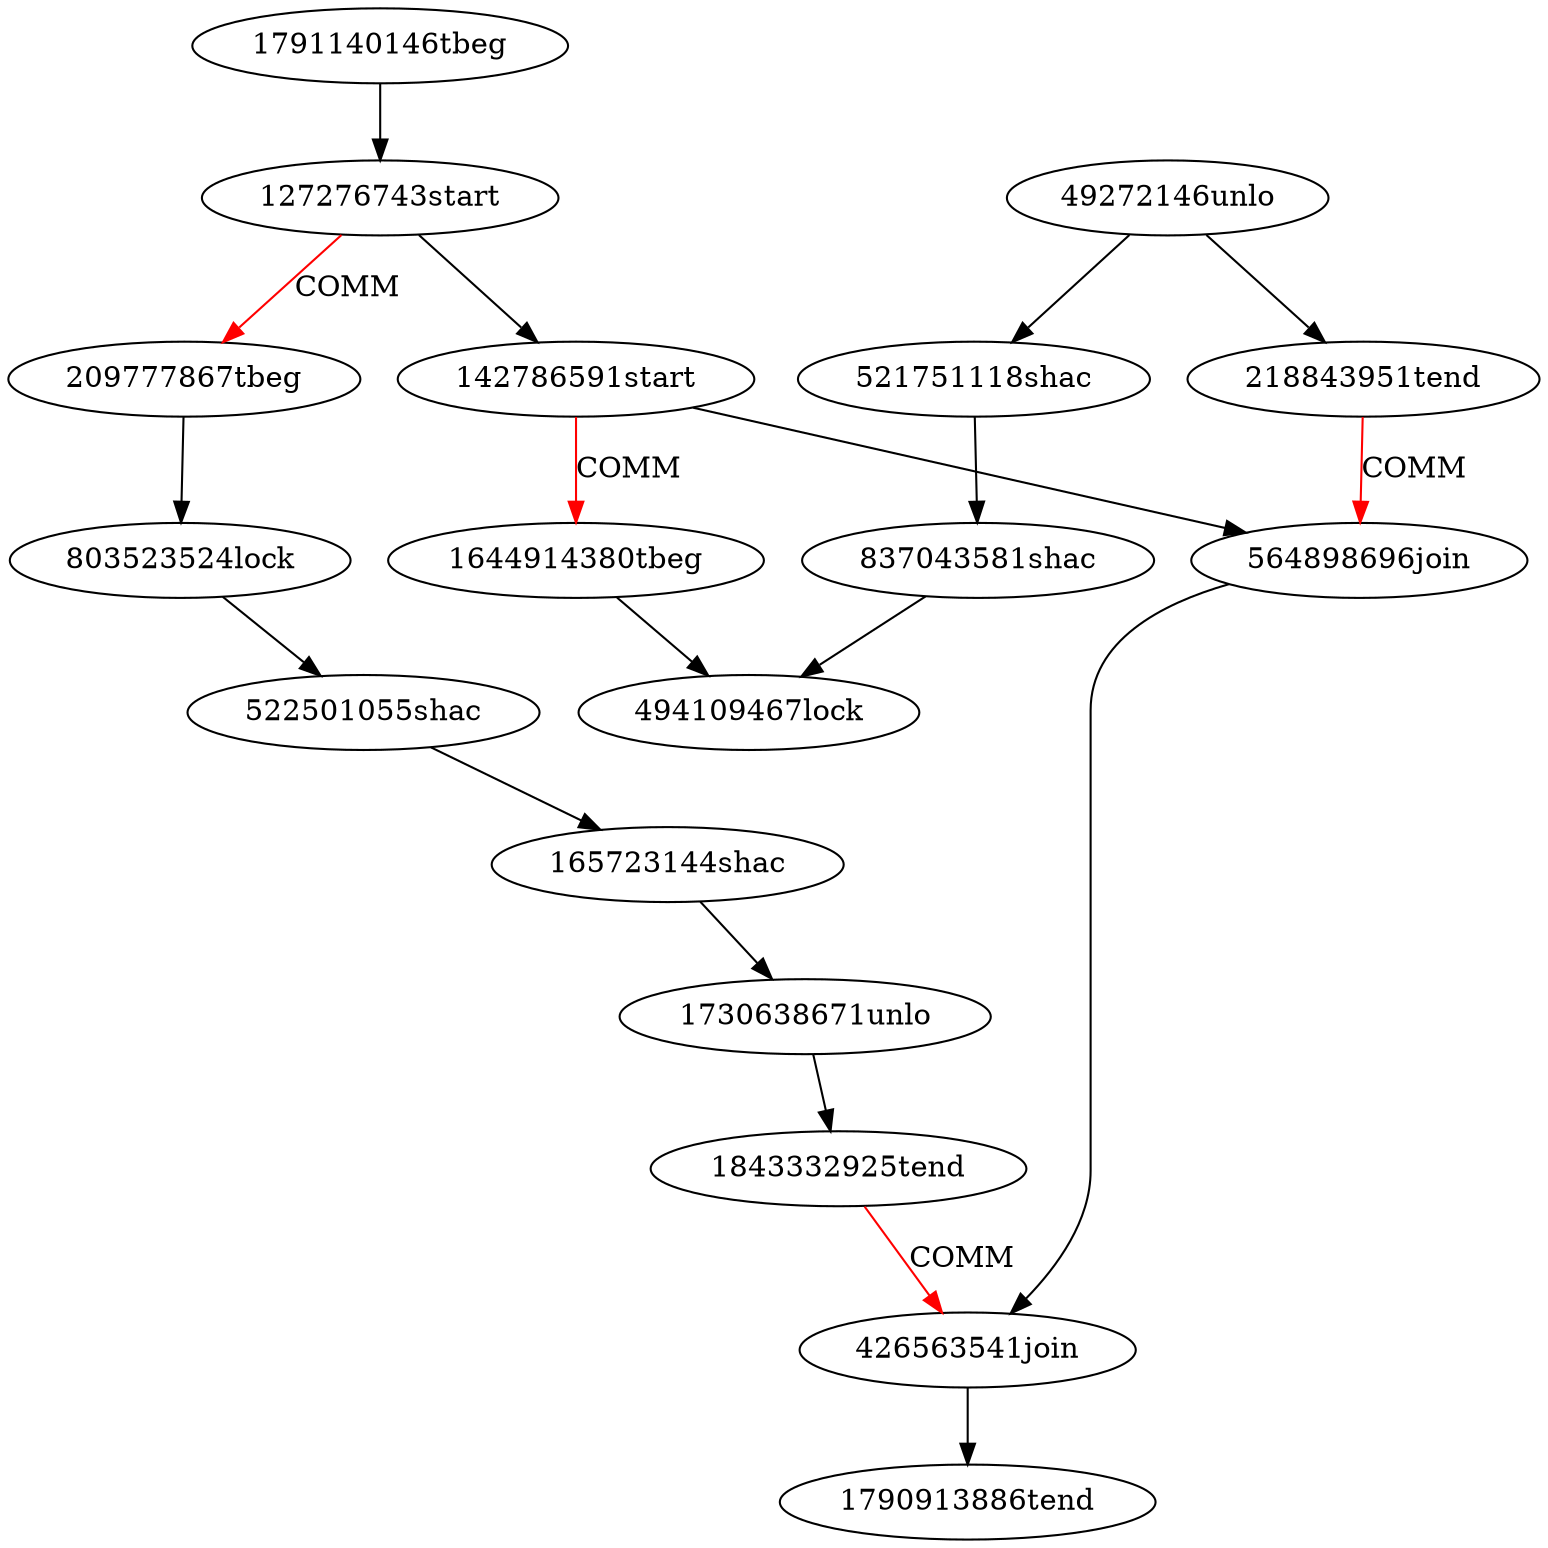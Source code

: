 digraph G {
  "1791140146tbeg";
  "127276743start";
  "142786591start";
  "209777867tbeg";
  "803523524lock";
  "522501055shac";
  "165723144shac";
  "1730638671unlo";
  "1843332925tend";
  "1644914380tbeg";
  "494109467lock";
  "837043581shac";
  "521751118shac";
  "49272146unlo";
  "218843951tend";
  "564898696join";
  "426563541join";
  "1790913886tend";
  "1791140146tbeg" -> "127276743start" [label = "", color=black];
  "127276743start" -> "142786591start" [label = "", color=black];
  "127276743start" -> "209777867tbeg" [label = "COMM", color=red];
  "209777867tbeg" -> "803523524lock" [label = "", color=black];
  "803523524lock" -> "522501055shac" [label = "", color=black];
  "522501055shac" -> "165723144shac" [label = "", color=black];
  "165723144shac" -> "1730638671unlo" [label = "", color=black];
  "1730638671unlo" -> "1843332925tend" [label = "", color=black];
  "142786591start" -> "1644914380tbeg" [label = "COMM", color=red];
  "1644914380tbeg" -> "494109467lock" [label = "", color=black];
  "49272146unlo" -> "218843951tend" [label = "", color=black];
  "142786591start" -> "564898696join" [label = "", color=black];
  "218843951tend" -> "564898696join" [label = "COMM", color=red];
  "564898696join" -> "426563541join" [label = "", color=black];
  "1843332925tend" -> "426563541join" [label = "COMM", color=red];
  "426563541join" -> "1790913886tend" [label = "", color=black];
  "837043581shac" -> "494109467lock" [label = "", color=black];
  "521751118shac" -> "837043581shac" [label = "", color=black];
  "49272146unlo" -> "521751118shac" [label = "", color=black];
}
